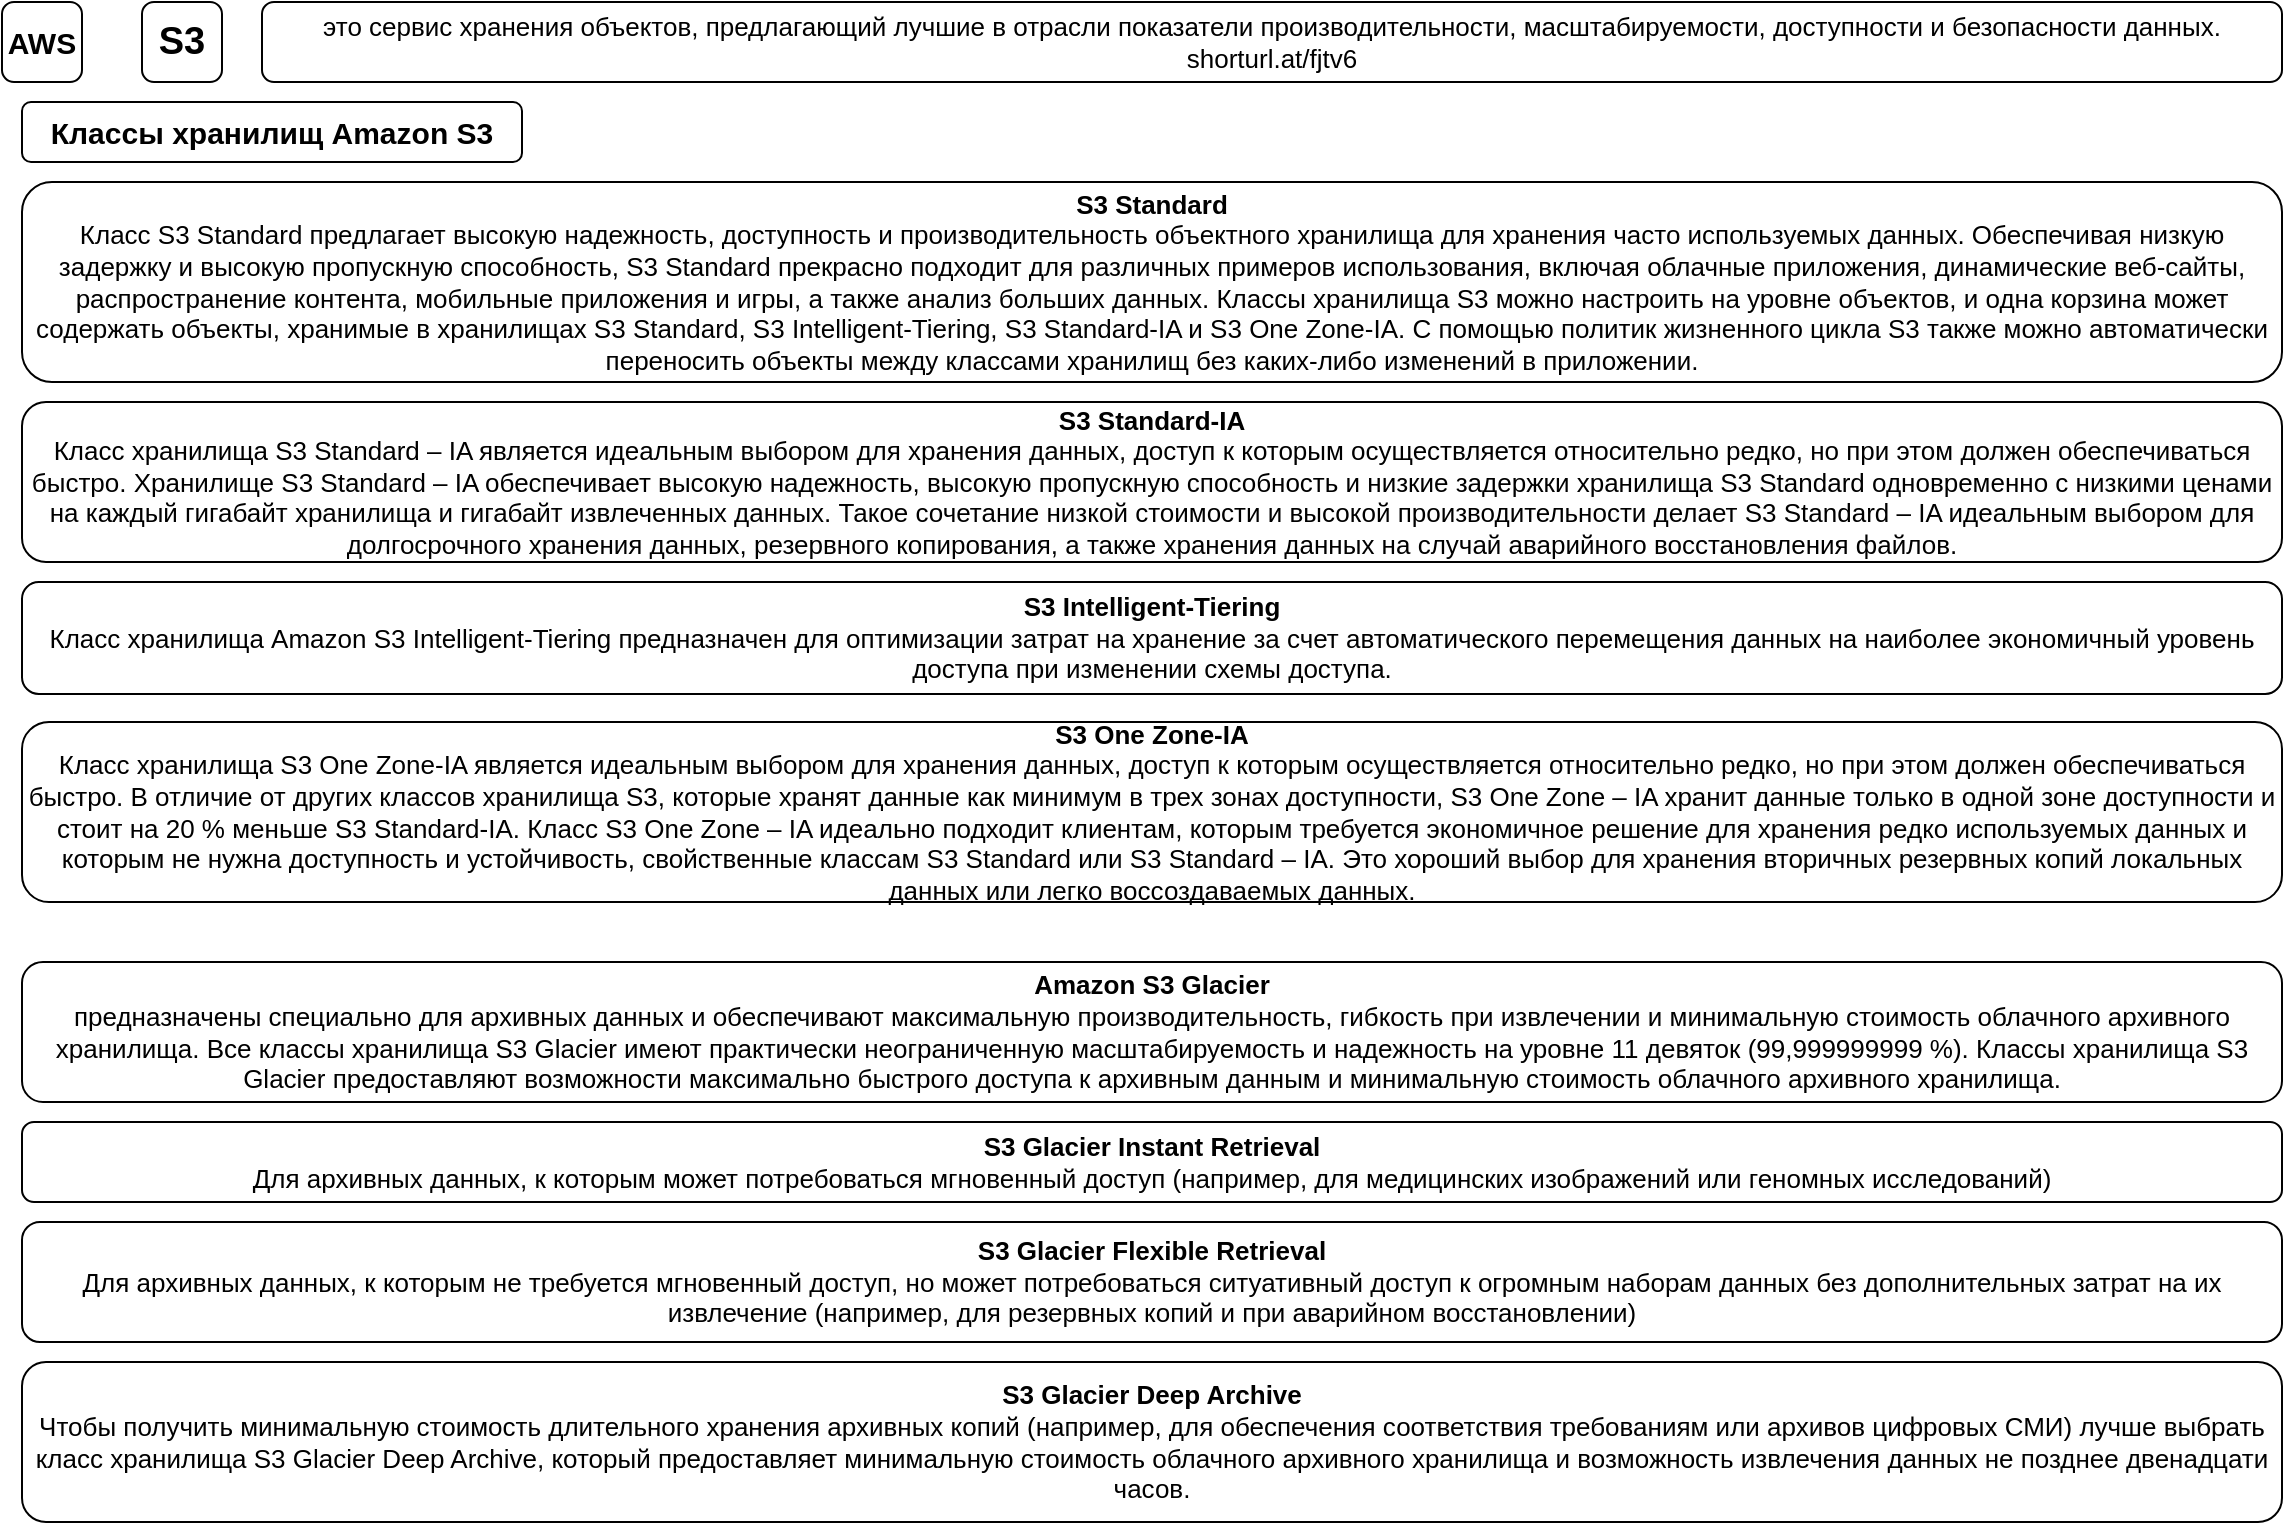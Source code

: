 <mxfile version="19.0.3" type="device"><diagram id="mGDJIPBawFt6RLcYpOj3" name="Страница 1"><mxGraphModel dx="2031" dy="1293" grid="1" gridSize="10" guides="1" tooltips="1" connect="1" arrows="1" fold="1" page="1" pageScale="1" pageWidth="1169" pageHeight="827" math="0" shadow="0"><root><mxCell id="0"/><mxCell id="1" parent="0"/><mxCell id="KXECUfMV7b4djlDX6lx7-1" value="&lt;b style=&quot;font-size: 15px;&quot;&gt;AWS&lt;/b&gt;" style="rounded=1;whiteSpace=wrap;html=1;fontSize=15;" vertex="1" parent="1"><mxGeometry x="10" y="10" width="40" height="40" as="geometry"/></mxCell><mxCell id="KXECUfMV7b4djlDX6lx7-3" value="&lt;b style=&quot;font-size: 13px;&quot;&gt;S3 Glacier Deep Archive&lt;br style=&quot;font-size: 13px;&quot;&gt;&lt;/b&gt;&#9;&#9;&#9;&#9;&#9;Чтобы получить минимальную стоимость длительного хранения архивных копий (например, для обеспечения соответствия требованиям или архивов цифровых СМИ) лучше выбрать класс хранилища S3 Glacier Deep Archive, который предоставляет минимальную стоимость облачного архивного хранилища и возможность извлечения данных не позднее двенадцати часов." style="rounded=1;whiteSpace=wrap;html=1;fontSize=13;" vertex="1" parent="1"><mxGeometry x="20" y="690" width="1130" height="80" as="geometry"/></mxCell><mxCell id="KXECUfMV7b4djlDX6lx7-4" value="&lt;b style=&quot;font-size: 13px;&quot;&gt;S3 Glacier Flexible Retrieval&lt;br style=&quot;font-size: 13px;&quot;&gt;&lt;/b&gt;&#9;&#9;&#9;&#9;&#9;Для архивных данных, к которым не требуется мгновенный доступ, но может потребоваться ситуативный доступ к огромным наборам данных без дополнительных затрат на их извлечение (например, для резервных копий и при аварийном восстановлении)" style="rounded=1;whiteSpace=wrap;html=1;fontSize=13;" vertex="1" parent="1"><mxGeometry x="20" y="620" width="1130" height="60" as="geometry"/></mxCell><mxCell id="KXECUfMV7b4djlDX6lx7-5" value="&lt;b style=&quot;font-size: 13px;&quot;&gt;S3 Glacier Instant Retrieval&lt;br style=&quot;font-size: 13px;&quot;&gt;&lt;/b&gt;&#9;&#9;&#9;&#9;&#9;Для архивных данных, к которым может потребоваться мгновенный доступ (например, для медицинских изображений или геномных исследований)" style="rounded=1;whiteSpace=wrap;html=1;fontSize=13;" vertex="1" parent="1"><mxGeometry x="20" y="570" width="1130" height="40" as="geometry"/></mxCell><mxCell id="KXECUfMV7b4djlDX6lx7-6" value="&lt;b style=&quot;font-size: 13px;&quot;&gt;Amazon S3 Glacier&lt;br style=&quot;font-size: 13px;&quot;&gt;&lt;/b&gt;&#9;&#9;&#9;&#9;предназначены специально для архивных данных и обеспечивают максимальную производительность, гибкость при извлечении и минимальную стоимость облачного архивного хранилища. Все классы хранилища S3 Glacier имеют практически неограниченную масштабируемость и надежность на уровне 11 девяток (99,999999999 %). Классы хранилища S3 Glacier предоставляют возможности максимально быстрого доступа к архивным данным и минимальную стоимость облачного архивного хранилища." style="rounded=1;whiteSpace=wrap;html=1;fontSize=13;" vertex="1" parent="1"><mxGeometry x="20" y="490" width="1130" height="70" as="geometry"/></mxCell><mxCell id="KXECUfMV7b4djlDX6lx7-7" value="&lt;b style=&quot;font-size: 13px;&quot;&gt;S3 One Zone-IA&lt;br style=&quot;font-size: 13px;&quot;&gt;&lt;/b&gt;&#9;&#9;&#9;&#9;Класс хранилища S3 One Zone-IA является идеальным выбором для хранения данных, доступ к которым осуществляется относительно редко, но при этом должен обеспечиваться быстро. В отличие от других классов хранилища S3, которые хранят данные как минимум в трех зонах доступности, S3 One Zone – IA хранит данные только в одной зоне доступности и стоит на 20 % меньше S3 Standard-IA. Класс S3 One Zone – IA идеально подходит клиентам, которым требуется экономичное решение для хранения редко используемых данных и которым не нужна доступность и устойчивость, свойственные классам S3 Standard или S3 Standard – IA. Это хороший выбор для хранения вторичных резервных копий локальных данных или легко воссоздаваемых данных." style="rounded=1;whiteSpace=wrap;html=1;fontSize=13;" vertex="1" parent="1"><mxGeometry x="20" y="370" width="1130" height="90" as="geometry"/></mxCell><mxCell id="KXECUfMV7b4djlDX6lx7-8" value="&lt;b style=&quot;font-size: 13px;&quot;&gt;S3 Standard-IA&lt;br style=&quot;font-size: 13px;&quot;&gt;&lt;/b&gt;&#9;&#9;&#9;&#9;Класс хранилища S3 Standard – IA является идеальным выбором для хранения данных, доступ к которым осуществляется относительно редко, но при этом должен обеспечиваться быстро. Хранилище S3 Standard – IA обеспечивает высокую надежность, высокую пропускную способность и низкие задержки хранилища S3 Standard одновременно с низкими ценами на каждый гигабайт хранилища и гигабайт извлеченных данных. Такое сочетание низкой стоимости и высокой производительности делает S3 Standard – IA идеальным выбором для долгосрочного хранения данных, резервного копирования, а также хранения данных на случай аварийного восстановления файлов." style="rounded=1;whiteSpace=wrap;html=1;fontSize=13;" vertex="1" parent="1"><mxGeometry x="20" y="210" width="1130" height="80" as="geometry"/></mxCell><mxCell id="KXECUfMV7b4djlDX6lx7-9" value="&lt;b style=&quot;font-size: 13px;&quot;&gt;S3 Intelligent-Tiering&lt;br style=&quot;font-size: 13px;&quot;&gt;&lt;/b&gt;&#9;&#9;&#9;&#9;Класс хранилища Amazon S3 Intelligent-Tiering предназначен для оптимизации затрат на хранение за счет автоматического перемещения данных на наиболее экономичный уровень доступа при изменении схемы доступа." style="rounded=1;whiteSpace=wrap;html=1;fontSize=13;" vertex="1" parent="1"><mxGeometry x="20" y="300" width="1130" height="56" as="geometry"/></mxCell><mxCell id="KXECUfMV7b4djlDX6lx7-10" value="&lt;b style=&quot;font-size: 13px;&quot;&gt;S3 Standard&lt;br style=&quot;font-size: 13px;&quot;&gt;&lt;/b&gt;&#9;&#9;&#9;&#9;Класс S3 Standard предлагает высокую надежность, доступность и производительность объектного хранилища для хранения часто используемых данных. Обеспечивая низкую задержку и высокую пропускную способность, S3 Standard прекрасно подходит для различных примеров использования, включая облачные приложения, динамические веб‑сайты, распространение контента, мобильные приложения и игры, а также анализ больших данных. Классы хранилища S3 можно настроить на уровне объектов, и одна корзина может содержать объекты, хранимые в хранилищах S3 Standard, S3 Intelligent-Tiering, S3 Standard-IA и S3 One Zone-IA. С помощью политик жизненного цикла S3 также можно автоматически переносить объекты между классами хранилищ без каких-либо изменений в приложении." style="rounded=1;whiteSpace=wrap;html=1;fontSize=13;" vertex="1" parent="1"><mxGeometry x="20" y="100" width="1130" height="100" as="geometry"/></mxCell><mxCell id="KXECUfMV7b4djlDX6lx7-11" value="Классы хранилищ Amazon S3" style="rounded=1;whiteSpace=wrap;html=1;fontSize=15;fontStyle=1" vertex="1" parent="1"><mxGeometry x="20" y="60" width="250" height="30" as="geometry"/></mxCell><mxCell id="KXECUfMV7b4djlDX6lx7-12" value="&lt;div style=&quot;font-size: 13px;&quot;&gt;это сервис хранения объектов, предлагающий лучшие в отрасли показатели производительности, масштабируемости, доступности и безопасности данных.&lt;/div&gt;&lt;div style=&quot;font-size: 13px;&quot;&gt;&lt;span style=&quot;font-size: 13px;&quot;&gt;&#9;&#9;&lt;/span&gt;shorturl.at/fjtv6&lt;/div&gt;" style="rounded=1;whiteSpace=wrap;html=1;fontSize=13;" vertex="1" parent="1"><mxGeometry x="140" y="10" width="1010" height="40" as="geometry"/></mxCell><mxCell id="KXECUfMV7b4djlDX6lx7-13" value="S3" style="rounded=1;whiteSpace=wrap;html=1;fontSize=19;fontStyle=1" vertex="1" parent="1"><mxGeometry x="80" y="10" width="40" height="40" as="geometry"/></mxCell></root></mxGraphModel></diagram></mxfile>